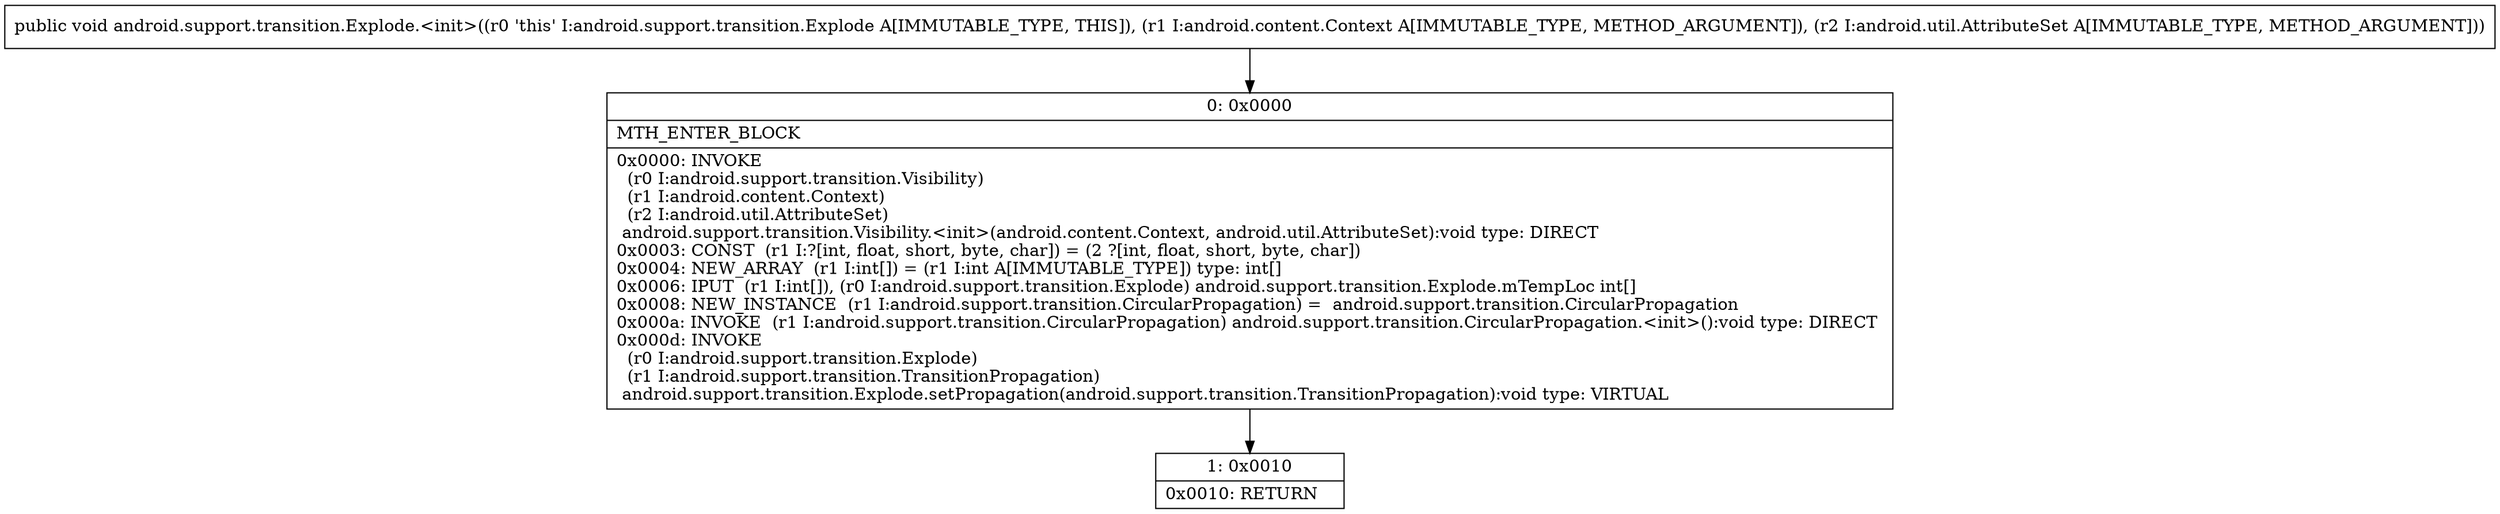 digraph "CFG forandroid.support.transition.Explode.\<init\>(Landroid\/content\/Context;Landroid\/util\/AttributeSet;)V" {
Node_0 [shape=record,label="{0\:\ 0x0000|MTH_ENTER_BLOCK\l|0x0000: INVOKE  \l  (r0 I:android.support.transition.Visibility)\l  (r1 I:android.content.Context)\l  (r2 I:android.util.AttributeSet)\l android.support.transition.Visibility.\<init\>(android.content.Context, android.util.AttributeSet):void type: DIRECT \l0x0003: CONST  (r1 I:?[int, float, short, byte, char]) = (2 ?[int, float, short, byte, char]) \l0x0004: NEW_ARRAY  (r1 I:int[]) = (r1 I:int A[IMMUTABLE_TYPE]) type: int[] \l0x0006: IPUT  (r1 I:int[]), (r0 I:android.support.transition.Explode) android.support.transition.Explode.mTempLoc int[] \l0x0008: NEW_INSTANCE  (r1 I:android.support.transition.CircularPropagation) =  android.support.transition.CircularPropagation \l0x000a: INVOKE  (r1 I:android.support.transition.CircularPropagation) android.support.transition.CircularPropagation.\<init\>():void type: DIRECT \l0x000d: INVOKE  \l  (r0 I:android.support.transition.Explode)\l  (r1 I:android.support.transition.TransitionPropagation)\l android.support.transition.Explode.setPropagation(android.support.transition.TransitionPropagation):void type: VIRTUAL \l}"];
Node_1 [shape=record,label="{1\:\ 0x0010|0x0010: RETURN   \l}"];
MethodNode[shape=record,label="{public void android.support.transition.Explode.\<init\>((r0 'this' I:android.support.transition.Explode A[IMMUTABLE_TYPE, THIS]), (r1 I:android.content.Context A[IMMUTABLE_TYPE, METHOD_ARGUMENT]), (r2 I:android.util.AttributeSet A[IMMUTABLE_TYPE, METHOD_ARGUMENT])) }"];
MethodNode -> Node_0;
Node_0 -> Node_1;
}

